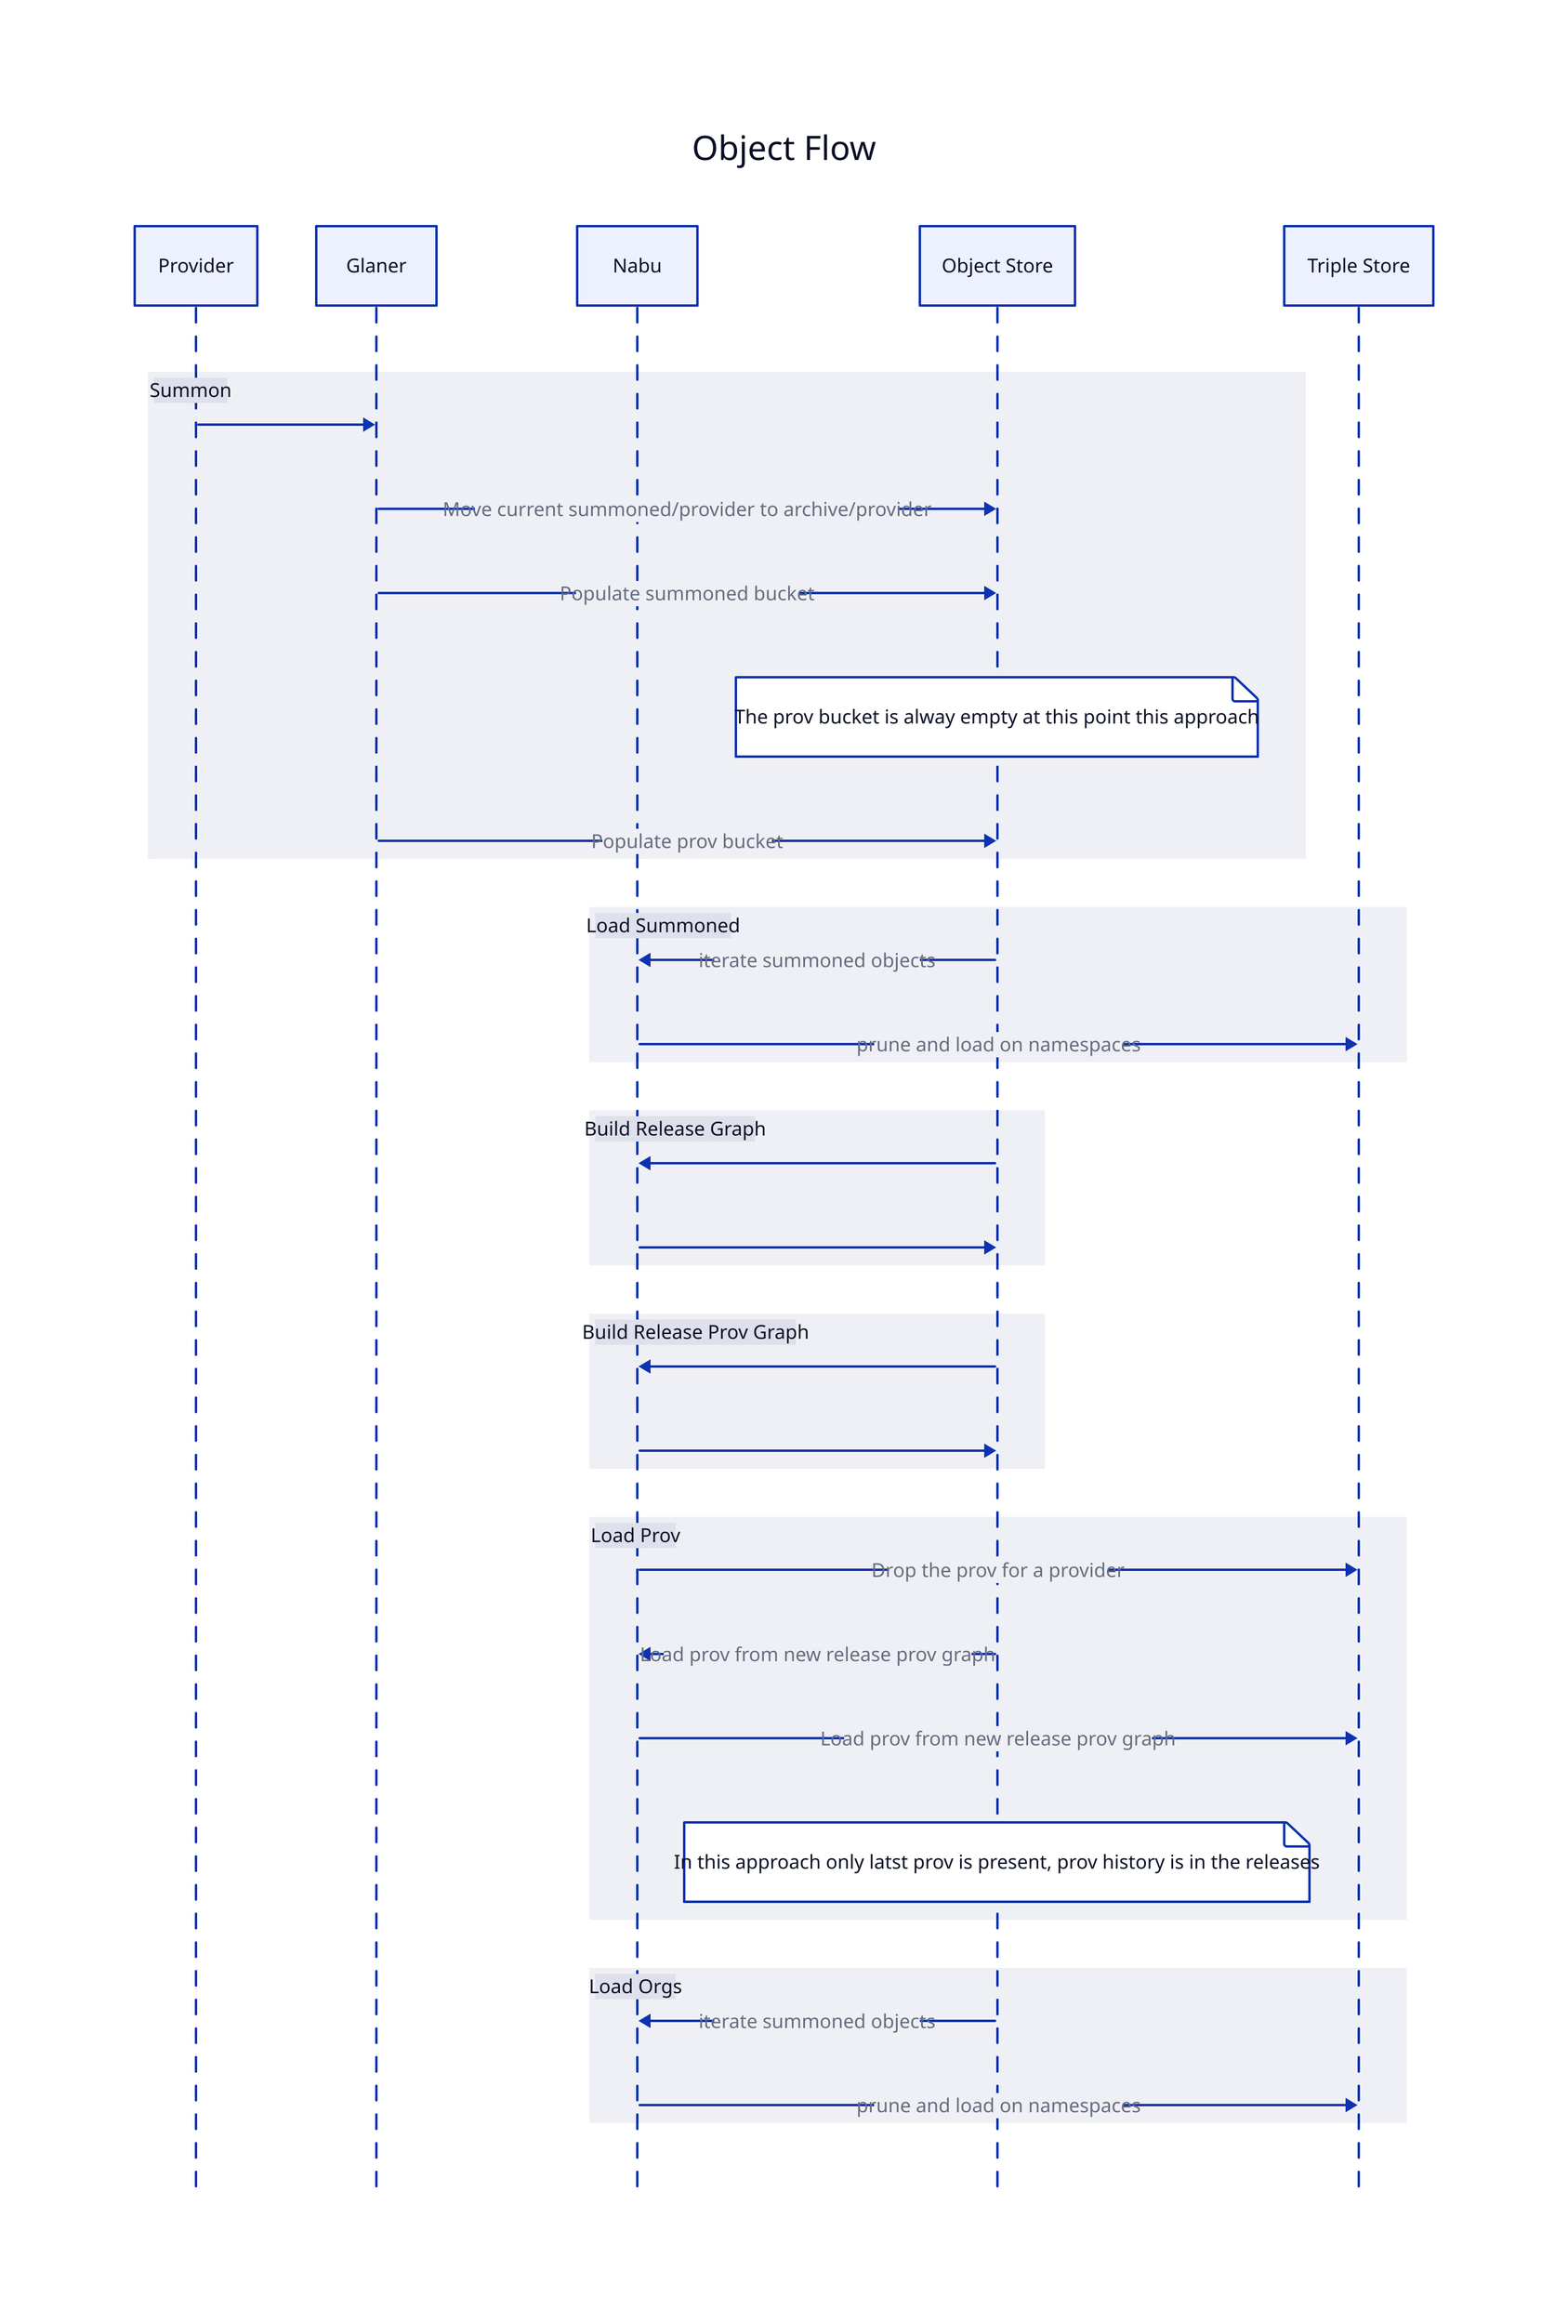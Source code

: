 Object Flow: {
  
  shape: sequence_diagram
  p:  Provider
  g:  Glaner
  n:  Nabu
  os: Object Store
  ts: Triple Store

  Summon {
    p -> g
    g -> os:  Move current summoned/provider to archive/provider
    g -> os: Populate summoned bucket
    os."The prov bucket is alway empty at this point this approach"
    g -> os: Populate prov bucket
  }

         Load Summoned {
            os -> n: iterate summoned objects 
            n -> ts: prune and load on namespaces
         }

         Build Release Graph {
            os -> n
            n -> os
         }

         Build Release Prov Graph {
            os -> n
            n -> os
         }

         Load Prov {
           n -> ts:  Drop the prov for a provider
           os -> n -> ts:  Load prov from new release prov graph
           os."In this approach only latst prov is present, prov history is in the releases"
         }

         Load Orgs {
            os -> n: iterate summoned objects 
            n -> ts: prune and load on namespaces
         }

}
